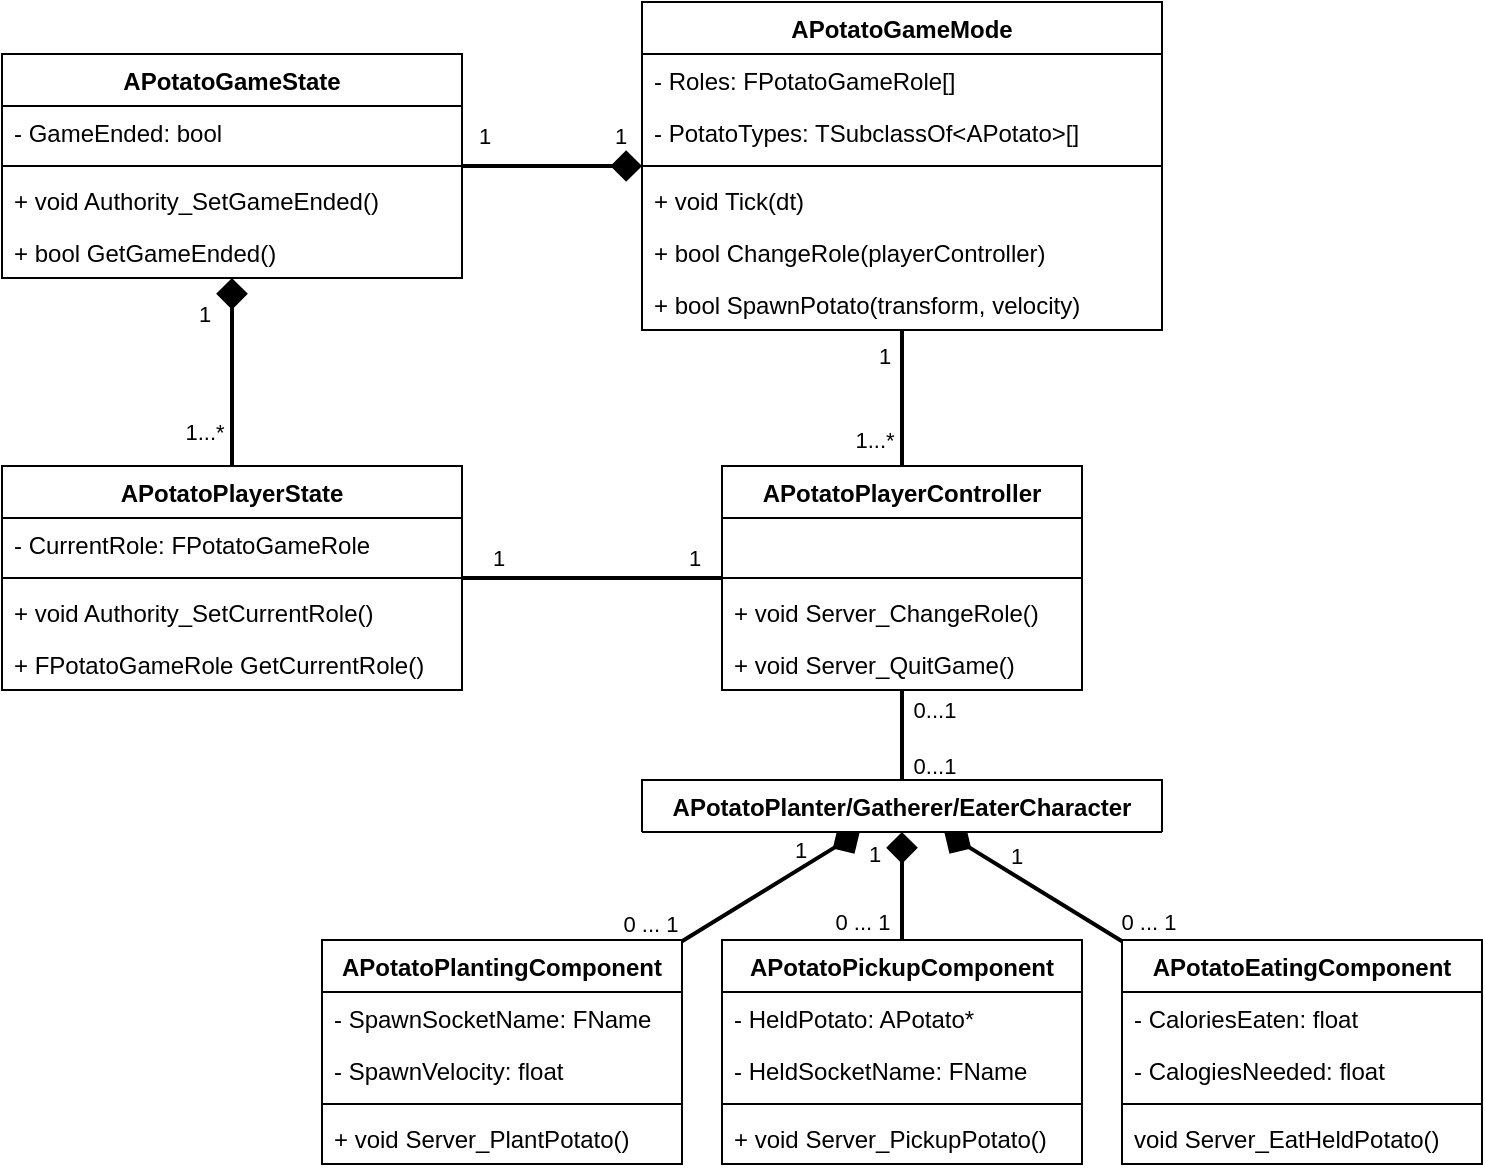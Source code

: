 <mxfile version="13.5.7" type="device"><diagram id="C5RBs43oDa-KdzZeNtuy" name="Page-1"><mxGraphModel dx="1086" dy="1967" grid="1" gridSize="10" guides="1" tooltips="1" connect="1" arrows="1" fold="1" page="1" pageScale="1" pageWidth="827" pageHeight="1169" math="0" shadow="0"><root><mxCell id="WIyWlLk6GJQsqaUBKTNV-0"/><mxCell id="WIyWlLk6GJQsqaUBKTNV-1" parent="WIyWlLk6GJQsqaUBKTNV-0"/><mxCell id="cgWJxCEFA99EDSW1PhdF-64" value="" style="rounded=0;orthogonalLoop=1;jettySize=auto;html=1;endArrow=diamond;endFill=1;endSize=11;strokeWidth=2;shadow=0;" parent="WIyWlLk6GJQsqaUBKTNV-1" source="cgWJxCEFA99EDSW1PhdF-120" target="cgWJxCEFA99EDSW1PhdF-100" edge="1"><mxGeometry x="0.6" y="9" relative="1" as="geometry"><mxPoint x="220" y="-130.0" as="sourcePoint"/><mxPoint x="230" y="-172.0" as="targetPoint"/><mxPoint as="offset"/></mxGeometry></mxCell><mxCell id="cgWJxCEFA99EDSW1PhdF-65" value="1...*" style="edgeLabel;html=1;align=center;verticalAlign=middle;resizable=0;points=[];labelBackgroundColor=none;" parent="cgWJxCEFA99EDSW1PhdF-64" vertex="1" connectable="0"><mxGeometry x="-0.62" y="-1" relative="1" as="geometry"><mxPoint x="-15" y="1" as="offset"/></mxGeometry></mxCell><mxCell id="cgWJxCEFA99EDSW1PhdF-66" value="1" style="edgeLabel;html=1;align=center;verticalAlign=middle;resizable=0;points=[];labelBackgroundColor=none;" parent="cgWJxCEFA99EDSW1PhdF-64" vertex="1" connectable="0"><mxGeometry x="0.613" y="2" relative="1" as="geometry"><mxPoint x="-12" as="offset"/></mxGeometry></mxCell><mxCell id="cgWJxCEFA99EDSW1PhdF-67" value="" style="rounded=0;orthogonalLoop=1;jettySize=auto;html=1;endArrow=diamond;endFill=1;strokeWidth=2;endSize=11;shadow=0;" parent="WIyWlLk6GJQsqaUBKTNV-1" source="cgWJxCEFA99EDSW1PhdF-100" target="cgWJxCEFA99EDSW1PhdF-108" edge="1"><mxGeometry relative="1" as="geometry"><mxPoint x="310" y="-241" as="sourcePoint"/><mxPoint x="370" y="-241" as="targetPoint"/></mxGeometry></mxCell><mxCell id="cgWJxCEFA99EDSW1PhdF-68" value="1" style="edgeLabel;html=1;align=center;verticalAlign=middle;resizable=0;points=[];labelBackgroundColor=none;" parent="cgWJxCEFA99EDSW1PhdF-67" vertex="1" connectable="0"><mxGeometry x="-0.71" y="-2" relative="1" as="geometry"><mxPoint x="-2" y="-17" as="offset"/></mxGeometry></mxCell><mxCell id="cgWJxCEFA99EDSW1PhdF-69" value="1" style="edgeLabel;html=1;align=center;verticalAlign=middle;resizable=0;points=[];labelBackgroundColor=none;" parent="cgWJxCEFA99EDSW1PhdF-67" vertex="1" connectable="0"><mxGeometry x="0.787" y="3" relative="1" as="geometry"><mxPoint x="-2.2" y="-12" as="offset"/></mxGeometry></mxCell><mxCell id="cgWJxCEFA99EDSW1PhdF-70" value="" style="edgeStyle=none;rounded=0;orthogonalLoop=1;jettySize=auto;html=1;endArrow=none;endFill=0;endSize=11;strokeWidth=2;shadow=0;" parent="WIyWlLk6GJQsqaUBKTNV-1" source="cgWJxCEFA99EDSW1PhdF-115" target="cgWJxCEFA99EDSW1PhdF-108" edge="1"><mxGeometry relative="1" as="geometry"><mxPoint x="480" y="-130.0" as="sourcePoint"/><mxPoint x="450" y="-172.0" as="targetPoint"/></mxGeometry></mxCell><mxCell id="cgWJxCEFA99EDSW1PhdF-71" value="1" style="edgeLabel;html=1;align=center;verticalAlign=middle;resizable=0;points=[];labelBackgroundColor=none;" parent="cgWJxCEFA99EDSW1PhdF-70" vertex="1" connectable="0"><mxGeometry x="0.647" relative="1" as="geometry"><mxPoint x="-9" y="1" as="offset"/></mxGeometry></mxCell><mxCell id="cgWJxCEFA99EDSW1PhdF-72" value="1...*" style="edgeLabel;html=1;align=center;verticalAlign=middle;resizable=0;points=[];labelBackgroundColor=none;" parent="cgWJxCEFA99EDSW1PhdF-70" vertex="1" connectable="0"><mxGeometry x="-0.509" relative="1" as="geometry"><mxPoint x="-14" y="3.22" as="offset"/></mxGeometry></mxCell><mxCell id="cgWJxCEFA99EDSW1PhdF-73" value="" style="edgeStyle=none;rounded=0;orthogonalLoop=1;jettySize=auto;html=1;endArrow=none;endFill=0;endSize=11;strokeWidth=2;shadow=0;" parent="WIyWlLk6GJQsqaUBKTNV-1" source="cgWJxCEFA99EDSW1PhdF-120" target="cgWJxCEFA99EDSW1PhdF-115" edge="1"><mxGeometry relative="1" as="geometry"><mxPoint x="300" y="-61.0" as="sourcePoint"/><mxPoint x="400" y="-61.0" as="targetPoint"/></mxGeometry></mxCell><mxCell id="cgWJxCEFA99EDSW1PhdF-74" value="1" style="edgeLabel;html=1;align=center;verticalAlign=middle;resizable=0;points=[];labelBackgroundColor=none;" parent="cgWJxCEFA99EDSW1PhdF-73" vertex="1" connectable="0"><mxGeometry x="-0.724" y="1" relative="1" as="geometry"><mxPoint y="-9" as="offset"/></mxGeometry></mxCell><mxCell id="cgWJxCEFA99EDSW1PhdF-75" value="1" style="edgeLabel;html=1;align=center;verticalAlign=middle;resizable=0;points=[];labelBackgroundColor=none;" parent="cgWJxCEFA99EDSW1PhdF-73" vertex="1" connectable="0"><mxGeometry x="0.786" relative="1" as="geometry"><mxPoint y="-10" as="offset"/></mxGeometry></mxCell><mxCell id="cgWJxCEFA99EDSW1PhdF-76" value="" style="edgeStyle=none;rounded=0;orthogonalLoop=1;jettySize=auto;html=1;endArrow=none;endFill=0;endSize=11;strokeWidth=2;shadow=0;" parent="WIyWlLk6GJQsqaUBKTNV-1" source="cgWJxCEFA99EDSW1PhdF-126" target="cgWJxCEFA99EDSW1PhdF-115" edge="1"><mxGeometry x="0.089" y="-26" relative="1" as="geometry"><mxPoint x="480" y="60.0" as="sourcePoint"/><mxPoint x="469.105" y="8" as="targetPoint"/><Array as="points"/><mxPoint as="offset"/></mxGeometry></mxCell><mxCell id="cgWJxCEFA99EDSW1PhdF-77" value="0...1" style="edgeLabel;html=1;align=center;verticalAlign=middle;resizable=0;points=[];labelBackgroundColor=none;" parent="cgWJxCEFA99EDSW1PhdF-76" vertex="1" connectable="0"><mxGeometry x="0.851" y="-2" relative="1" as="geometry"><mxPoint x="14" y="6.67" as="offset"/></mxGeometry></mxCell><mxCell id="cgWJxCEFA99EDSW1PhdF-78" value="0...1" style="edgeLabel;html=1;align=center;verticalAlign=middle;resizable=0;points=[];labelBackgroundColor=none;" parent="cgWJxCEFA99EDSW1PhdF-76" vertex="1" connectable="0"><mxGeometry x="-0.868" y="-1" relative="1" as="geometry"><mxPoint x="15" y="-4.29" as="offset"/></mxGeometry></mxCell><mxCell id="cgWJxCEFA99EDSW1PhdF-108" value="APotatoGameMode" style="swimlane;fontStyle=1;align=center;verticalAlign=top;childLayout=stackLayout;horizontal=1;startSize=26;horizontalStack=0;resizeParent=1;resizeParentMax=0;resizeLast=0;collapsible=1;marginBottom=0;" parent="WIyWlLk6GJQsqaUBKTNV-1" vertex="1"><mxGeometry x="350" y="-349" width="260" height="164" as="geometry"/></mxCell><mxCell id="cgWJxCEFA99EDSW1PhdF-109" value="- Roles: FPotatoGameRole[]" style="text;strokeColor=none;fillColor=none;align=left;verticalAlign=top;spacingLeft=4;spacingRight=4;overflow=hidden;rotatable=0;points=[[0,0.5],[1,0.5]];portConstraint=eastwest;" parent="cgWJxCEFA99EDSW1PhdF-108" vertex="1"><mxGeometry y="26" width="260" height="26" as="geometry"/></mxCell><mxCell id="cgWJxCEFA99EDSW1PhdF-112" value="- PotatoTypes: TSubclassOf&lt;APotato&gt;[]" style="text;strokeColor=none;fillColor=none;align=left;verticalAlign=top;spacingLeft=4;spacingRight=4;overflow=hidden;rotatable=0;points=[[0,0.5],[1,0.5]];portConstraint=eastwest;" parent="cgWJxCEFA99EDSW1PhdF-108" vertex="1"><mxGeometry y="52" width="260" height="26" as="geometry"/></mxCell><mxCell id="cgWJxCEFA99EDSW1PhdF-110" value="" style="line;strokeWidth=1;fillColor=none;align=left;verticalAlign=middle;spacingTop=-1;spacingLeft=3;spacingRight=3;rotatable=0;labelPosition=right;points=[];portConstraint=eastwest;" parent="cgWJxCEFA99EDSW1PhdF-108" vertex="1"><mxGeometry y="78" width="260" height="8" as="geometry"/></mxCell><mxCell id="cgWJxCEFA99EDSW1PhdF-111" value="+ void Tick(dt)" style="text;strokeColor=none;fillColor=none;align=left;verticalAlign=top;spacingLeft=4;spacingRight=4;overflow=hidden;rotatable=0;points=[[0,0.5],[1,0.5]];portConstraint=eastwest;" parent="cgWJxCEFA99EDSW1PhdF-108" vertex="1"><mxGeometry y="86" width="260" height="26" as="geometry"/></mxCell><mxCell id="cgWJxCEFA99EDSW1PhdF-113" value="+ bool ChangeRole(playerController)&#10;" style="text;strokeColor=none;fillColor=none;align=left;verticalAlign=top;spacingLeft=4;spacingRight=4;overflow=hidden;rotatable=0;points=[[0,0.5],[1,0.5]];portConstraint=eastwest;" parent="cgWJxCEFA99EDSW1PhdF-108" vertex="1"><mxGeometry y="112" width="260" height="26" as="geometry"/></mxCell><mxCell id="cgWJxCEFA99EDSW1PhdF-114" value="+ bool SpawnPotato(transform, velocity)" style="text;strokeColor=none;fillColor=none;align=left;verticalAlign=top;spacingLeft=4;spacingRight=4;overflow=hidden;rotatable=0;points=[[0,0.5],[1,0.5]];portConstraint=eastwest;" parent="cgWJxCEFA99EDSW1PhdF-108" vertex="1"><mxGeometry y="138" width="260" height="26" as="geometry"/></mxCell><mxCell id="cgWJxCEFA99EDSW1PhdF-100" value="APotatoGameState" style="swimlane;fontStyle=1;align=center;verticalAlign=top;childLayout=stackLayout;horizontal=1;startSize=26;horizontalStack=0;resizeParent=1;resizeParentMax=0;resizeLast=0;collapsible=1;marginBottom=0;" parent="WIyWlLk6GJQsqaUBKTNV-1" vertex="1"><mxGeometry x="30" y="-323" width="230" height="112" as="geometry"/></mxCell><mxCell id="cgWJxCEFA99EDSW1PhdF-101" value="- GameEnded: bool" style="text;strokeColor=none;fillColor=none;align=left;verticalAlign=top;spacingLeft=4;spacingRight=4;overflow=hidden;rotatable=0;points=[[0,0.5],[1,0.5]];portConstraint=eastwest;" parent="cgWJxCEFA99EDSW1PhdF-100" vertex="1"><mxGeometry y="26" width="230" height="26" as="geometry"/></mxCell><mxCell id="cgWJxCEFA99EDSW1PhdF-102" value="" style="line;strokeWidth=1;fillColor=none;align=left;verticalAlign=middle;spacingTop=-1;spacingLeft=3;spacingRight=3;rotatable=0;labelPosition=right;points=[];portConstraint=eastwest;" parent="cgWJxCEFA99EDSW1PhdF-100" vertex="1"><mxGeometry y="52" width="230" height="8" as="geometry"/></mxCell><mxCell id="cgWJxCEFA99EDSW1PhdF-103" value="+ void Authority_SetGameEnded()" style="text;strokeColor=none;fillColor=none;align=left;verticalAlign=top;spacingLeft=4;spacingRight=4;overflow=hidden;rotatable=0;points=[[0,0.5],[1,0.5]];portConstraint=eastwest;" parent="cgWJxCEFA99EDSW1PhdF-100" vertex="1"><mxGeometry y="60" width="230" height="26" as="geometry"/></mxCell><mxCell id="cgWJxCEFA99EDSW1PhdF-125" value="+ bool GetGameEnded()" style="text;strokeColor=none;fillColor=none;align=left;verticalAlign=top;spacingLeft=4;spacingRight=4;overflow=hidden;rotatable=0;points=[[0,0.5],[1,0.5]];portConstraint=eastwest;" parent="cgWJxCEFA99EDSW1PhdF-100" vertex="1"><mxGeometry y="86" width="230" height="26" as="geometry"/></mxCell><mxCell id="cgWJxCEFA99EDSW1PhdF-120" value="APotatoPlayerState" style="swimlane;fontStyle=1;align=center;verticalAlign=top;childLayout=stackLayout;horizontal=1;startSize=26;horizontalStack=0;resizeParent=1;resizeParentMax=0;resizeLast=0;collapsible=1;marginBottom=0;" parent="WIyWlLk6GJQsqaUBKTNV-1" vertex="1"><mxGeometry x="30" y="-117" width="230" height="112" as="geometry"/></mxCell><mxCell id="cgWJxCEFA99EDSW1PhdF-121" value="- CurrentRole: FPotatoGameRole" style="text;strokeColor=none;fillColor=none;align=left;verticalAlign=top;spacingLeft=4;spacingRight=4;overflow=hidden;rotatable=0;points=[[0,0.5],[1,0.5]];portConstraint=eastwest;" parent="cgWJxCEFA99EDSW1PhdF-120" vertex="1"><mxGeometry y="26" width="230" height="26" as="geometry"/></mxCell><mxCell id="cgWJxCEFA99EDSW1PhdF-122" value="" style="line;strokeWidth=1;fillColor=none;align=left;verticalAlign=middle;spacingTop=-1;spacingLeft=3;spacingRight=3;rotatable=0;labelPosition=right;points=[];portConstraint=eastwest;" parent="cgWJxCEFA99EDSW1PhdF-120" vertex="1"><mxGeometry y="52" width="230" height="8" as="geometry"/></mxCell><mxCell id="cgWJxCEFA99EDSW1PhdF-123" value="+ void Authority_SetCurrentRole()" style="text;strokeColor=none;fillColor=none;align=left;verticalAlign=top;spacingLeft=4;spacingRight=4;overflow=hidden;rotatable=0;points=[[0,0.5],[1,0.5]];portConstraint=eastwest;" parent="cgWJxCEFA99EDSW1PhdF-120" vertex="1"><mxGeometry y="60" width="230" height="26" as="geometry"/></mxCell><mxCell id="cgWJxCEFA99EDSW1PhdF-124" value="+ FPotatoGameRole GetCurrentRole()" style="text;strokeColor=none;fillColor=none;align=left;verticalAlign=top;spacingLeft=4;spacingRight=4;overflow=hidden;rotatable=0;points=[[0,0.5],[1,0.5]];portConstraint=eastwest;" parent="cgWJxCEFA99EDSW1PhdF-120" vertex="1"><mxGeometry y="86" width="230" height="26" as="geometry"/></mxCell><mxCell id="cgWJxCEFA99EDSW1PhdF-115" value="APotatoPlayerController" style="swimlane;fontStyle=1;align=center;verticalAlign=top;childLayout=stackLayout;horizontal=1;startSize=26;horizontalStack=0;resizeParent=1;resizeParentMax=0;resizeLast=0;collapsible=1;marginBottom=0;" parent="WIyWlLk6GJQsqaUBKTNV-1" vertex="1"><mxGeometry x="390" y="-117" width="180" height="112" as="geometry"/></mxCell><mxCell id="cgWJxCEFA99EDSW1PhdF-116" value=" " style="text;strokeColor=none;fillColor=none;align=left;verticalAlign=top;spacingLeft=4;spacingRight=4;overflow=hidden;rotatable=0;points=[[0,0.5],[1,0.5]];portConstraint=eastwest;" parent="cgWJxCEFA99EDSW1PhdF-115" vertex="1"><mxGeometry y="26" width="180" height="26" as="geometry"/></mxCell><mxCell id="cgWJxCEFA99EDSW1PhdF-117" value="" style="line;strokeWidth=1;fillColor=none;align=left;verticalAlign=middle;spacingTop=-1;spacingLeft=3;spacingRight=3;rotatable=0;labelPosition=right;points=[];portConstraint=eastwest;" parent="cgWJxCEFA99EDSW1PhdF-115" vertex="1"><mxGeometry y="52" width="180" height="8" as="geometry"/></mxCell><mxCell id="cgWJxCEFA99EDSW1PhdF-118" value="+ void Server_ChangeRole()" style="text;strokeColor=none;fillColor=none;align=left;verticalAlign=top;spacingLeft=4;spacingRight=4;overflow=hidden;rotatable=0;points=[[0,0.5],[1,0.5]];portConstraint=eastwest;" parent="cgWJxCEFA99EDSW1PhdF-115" vertex="1"><mxGeometry y="60" width="180" height="26" as="geometry"/></mxCell><mxCell id="cgWJxCEFA99EDSW1PhdF-119" value="+ void Server_QuitGame()" style="text;strokeColor=none;fillColor=none;align=left;verticalAlign=top;spacingLeft=4;spacingRight=4;overflow=hidden;rotatable=0;points=[[0,0.5],[1,0.5]];portConstraint=eastwest;" parent="cgWJxCEFA99EDSW1PhdF-115" vertex="1"><mxGeometry y="86" width="180" height="26" as="geometry"/></mxCell><mxCell id="cgWJxCEFA99EDSW1PhdF-138" value="" style="rounded=0;orthogonalLoop=1;jettySize=auto;html=1;endArrow=diamond;endFill=1;endSize=11;strokeWidth=2;shadow=0;" parent="WIyWlLk6GJQsqaUBKTNV-1" source="cgWJxCEFA99EDSW1PhdF-131" target="cgWJxCEFA99EDSW1PhdF-126" edge="1"><mxGeometry x="0.6" y="9" relative="1" as="geometry"><mxPoint x="155" y="-107" as="sourcePoint"/><mxPoint x="155" y="-201" as="targetPoint"/><mxPoint as="offset"/></mxGeometry></mxCell><mxCell id="cgWJxCEFA99EDSW1PhdF-139" value="0 ... 1" style="edgeLabel;html=1;align=center;verticalAlign=middle;resizable=0;points=[];labelBackgroundColor=none;" parent="cgWJxCEFA99EDSW1PhdF-138" vertex="1" connectable="0"><mxGeometry x="-0.62" y="-1" relative="1" as="geometry"><mxPoint x="-33.57" y="1" as="offset"/></mxGeometry></mxCell><mxCell id="cgWJxCEFA99EDSW1PhdF-140" value="1" style="edgeLabel;html=1;align=center;verticalAlign=middle;resizable=0;points=[];labelBackgroundColor=none;" parent="cgWJxCEFA99EDSW1PhdF-138" vertex="1" connectable="0"><mxGeometry x="0.613" y="2" relative="1" as="geometry"><mxPoint x="-12" as="offset"/></mxGeometry></mxCell><mxCell id="cgWJxCEFA99EDSW1PhdF-149" value="" style="rounded=0;orthogonalLoop=1;jettySize=auto;html=1;endArrow=diamond;endFill=1;endSize=11;strokeWidth=2;shadow=0;" parent="WIyWlLk6GJQsqaUBKTNV-1" source="cgWJxCEFA99EDSW1PhdF-141" target="cgWJxCEFA99EDSW1PhdF-126" edge="1"><mxGeometry x="0.6" y="9" relative="1" as="geometry"><mxPoint x="372.885" y="190.0" as="sourcePoint"/><mxPoint x="432.115" y="146" as="targetPoint"/><mxPoint as="offset"/></mxGeometry></mxCell><mxCell id="cgWJxCEFA99EDSW1PhdF-150" value="0 ... 1" style="edgeLabel;html=1;align=center;verticalAlign=middle;resizable=0;points=[];labelBackgroundColor=none;" parent="cgWJxCEFA99EDSW1PhdF-149" vertex="1" connectable="0"><mxGeometry x="-0.62" y="-1" relative="1" as="geometry"><mxPoint x="-21" y="1" as="offset"/></mxGeometry></mxCell><mxCell id="cgWJxCEFA99EDSW1PhdF-151" value="1" style="edgeLabel;html=1;align=center;verticalAlign=middle;resizable=0;points=[];labelBackgroundColor=none;" parent="cgWJxCEFA99EDSW1PhdF-149" vertex="1" connectable="0"><mxGeometry x="0.613" y="2" relative="1" as="geometry"><mxPoint x="-12" as="offset"/></mxGeometry></mxCell><mxCell id="cgWJxCEFA99EDSW1PhdF-152" value="" style="rounded=0;orthogonalLoop=1;jettySize=auto;html=1;endArrow=diamond;endFill=1;endSize=11;strokeWidth=2;shadow=0;" parent="WIyWlLk6GJQsqaUBKTNV-1" source="cgWJxCEFA99EDSW1PhdF-145" target="cgWJxCEFA99EDSW1PhdF-126" edge="1"><mxGeometry x="0.6" y="9" relative="1" as="geometry"><mxPoint x="490" y="190.0" as="sourcePoint"/><mxPoint x="490" y="146" as="targetPoint"/><mxPoint as="offset"/></mxGeometry></mxCell><mxCell id="cgWJxCEFA99EDSW1PhdF-153" value="0 ... 1" style="edgeLabel;html=1;align=center;verticalAlign=middle;resizable=0;points=[];labelBackgroundColor=none;" parent="cgWJxCEFA99EDSW1PhdF-152" vertex="1" connectable="0"><mxGeometry x="-0.62" y="-1" relative="1" as="geometry"><mxPoint x="29.73" y="1" as="offset"/></mxGeometry></mxCell><mxCell id="cgWJxCEFA99EDSW1PhdF-154" value="1" style="edgeLabel;html=1;align=center;verticalAlign=middle;resizable=0;points=[];labelBackgroundColor=none;" parent="cgWJxCEFA99EDSW1PhdF-152" vertex="1" connectable="0"><mxGeometry x="0.613" y="2" relative="1" as="geometry"><mxPoint x="19.15" y="-0.74" as="offset"/></mxGeometry></mxCell><mxCell id="cgWJxCEFA99EDSW1PhdF-141" value="APotatoPickupComponent" style="swimlane;fontStyle=1;align=center;verticalAlign=top;childLayout=stackLayout;horizontal=1;startSize=26;horizontalStack=0;resizeParent=1;resizeParentMax=0;resizeLast=0;collapsible=1;marginBottom=0;" parent="WIyWlLk6GJQsqaUBKTNV-1" vertex="1"><mxGeometry x="390" y="120" width="180" height="112" as="geometry"/></mxCell><mxCell id="cgWJxCEFA99EDSW1PhdF-142" value="- HeldPotato: APotato*" style="text;strokeColor=none;fillColor=none;align=left;verticalAlign=top;spacingLeft=4;spacingRight=4;overflow=hidden;rotatable=0;points=[[0,0.5],[1,0.5]];portConstraint=eastwest;" parent="cgWJxCEFA99EDSW1PhdF-141" vertex="1"><mxGeometry y="26" width="180" height="26" as="geometry"/></mxCell><mxCell id="AkIApT85r_SBkD4BWlG5-1" value="- HeldSocketName: FName" style="text;strokeColor=none;fillColor=none;align=left;verticalAlign=top;spacingLeft=4;spacingRight=4;overflow=hidden;rotatable=0;points=[[0,0.5],[1,0.5]];portConstraint=eastwest;" vertex="1" parent="cgWJxCEFA99EDSW1PhdF-141"><mxGeometry y="52" width="180" height="26" as="geometry"/></mxCell><mxCell id="cgWJxCEFA99EDSW1PhdF-143" value="" style="line;strokeWidth=1;fillColor=none;align=left;verticalAlign=middle;spacingTop=-1;spacingLeft=3;spacingRight=3;rotatable=0;labelPosition=right;points=[];portConstraint=eastwest;" parent="cgWJxCEFA99EDSW1PhdF-141" vertex="1"><mxGeometry y="78" width="180" height="8" as="geometry"/></mxCell><mxCell id="cgWJxCEFA99EDSW1PhdF-144" value="+ void Server_PickupPotato()" style="text;strokeColor=none;fillColor=none;align=left;verticalAlign=top;spacingLeft=4;spacingRight=4;overflow=hidden;rotatable=0;points=[[0,0.5],[1,0.5]];portConstraint=eastwest;" parent="cgWJxCEFA99EDSW1PhdF-141" vertex="1"><mxGeometry y="86" width="180" height="26" as="geometry"/></mxCell><mxCell id="cgWJxCEFA99EDSW1PhdF-145" value="APotatoEatingComponent" style="swimlane;fontStyle=1;align=center;verticalAlign=top;childLayout=stackLayout;horizontal=1;startSize=26;horizontalStack=0;resizeParent=1;resizeParentMax=0;resizeLast=0;collapsible=1;marginBottom=0;" parent="WIyWlLk6GJQsqaUBKTNV-1" vertex="1"><mxGeometry x="590" y="120" width="180" height="112" as="geometry"/></mxCell><mxCell id="cgWJxCEFA99EDSW1PhdF-146" value="- CaloriesEaten: float" style="text;strokeColor=none;fillColor=none;align=left;verticalAlign=top;spacingLeft=4;spacingRight=4;overflow=hidden;rotatable=0;points=[[0,0.5],[1,0.5]];portConstraint=eastwest;" parent="cgWJxCEFA99EDSW1PhdF-145" vertex="1"><mxGeometry y="26" width="180" height="26" as="geometry"/></mxCell><mxCell id="AkIApT85r_SBkD4BWlG5-6" value="- CalogiesNeeded: float" style="text;strokeColor=none;fillColor=none;align=left;verticalAlign=top;spacingLeft=4;spacingRight=4;overflow=hidden;rotatable=0;points=[[0,0.5],[1,0.5]];portConstraint=eastwest;" vertex="1" parent="cgWJxCEFA99EDSW1PhdF-145"><mxGeometry y="52" width="180" height="26" as="geometry"/></mxCell><mxCell id="cgWJxCEFA99EDSW1PhdF-147" value="" style="line;strokeWidth=1;fillColor=none;align=left;verticalAlign=middle;spacingTop=-1;spacingLeft=3;spacingRight=3;rotatable=0;labelPosition=right;points=[];portConstraint=eastwest;" parent="cgWJxCEFA99EDSW1PhdF-145" vertex="1"><mxGeometry y="78" width="180" height="8" as="geometry"/></mxCell><mxCell id="cgWJxCEFA99EDSW1PhdF-148" value="void Server_EatHeldPotato()" style="text;strokeColor=none;fillColor=none;align=left;verticalAlign=top;spacingLeft=4;spacingRight=4;overflow=hidden;rotatable=0;points=[[0,0.5],[1,0.5]];portConstraint=eastwest;" parent="cgWJxCEFA99EDSW1PhdF-145" vertex="1"><mxGeometry y="86" width="180" height="26" as="geometry"/></mxCell><mxCell id="cgWJxCEFA99EDSW1PhdF-131" value="APotatoPlantingComponent" style="swimlane;fontStyle=1;align=center;verticalAlign=top;childLayout=stackLayout;horizontal=1;startSize=26;horizontalStack=0;resizeParent=1;resizeParentMax=0;resizeLast=0;collapsible=1;marginBottom=0;" parent="WIyWlLk6GJQsqaUBKTNV-1" vertex="1"><mxGeometry x="190" y="120" width="180" height="112" as="geometry"/></mxCell><mxCell id="cgWJxCEFA99EDSW1PhdF-132" value="- SpawnSocketName: FName" style="text;strokeColor=none;fillColor=none;align=left;verticalAlign=top;spacingLeft=4;spacingRight=4;overflow=hidden;rotatable=0;points=[[0,0.5],[1,0.5]];portConstraint=eastwest;" parent="cgWJxCEFA99EDSW1PhdF-131" vertex="1"><mxGeometry y="26" width="180" height="26" as="geometry"/></mxCell><mxCell id="AkIApT85r_SBkD4BWlG5-0" value="- SpawnVelocity: float" style="text;strokeColor=none;fillColor=none;align=left;verticalAlign=top;spacingLeft=4;spacingRight=4;overflow=hidden;rotatable=0;points=[[0,0.5],[1,0.5]];portConstraint=eastwest;" vertex="1" parent="cgWJxCEFA99EDSW1PhdF-131"><mxGeometry y="52" width="180" height="26" as="geometry"/></mxCell><mxCell id="cgWJxCEFA99EDSW1PhdF-133" value="" style="line;strokeWidth=1;fillColor=none;align=left;verticalAlign=middle;spacingTop=-1;spacingLeft=3;spacingRight=3;rotatable=0;labelPosition=right;points=[];portConstraint=eastwest;" parent="cgWJxCEFA99EDSW1PhdF-131" vertex="1"><mxGeometry y="78" width="180" height="8" as="geometry"/></mxCell><mxCell id="cgWJxCEFA99EDSW1PhdF-134" value="+ void Server_PlantPotato()" style="text;strokeColor=none;fillColor=none;align=left;verticalAlign=top;spacingLeft=4;spacingRight=4;overflow=hidden;rotatable=0;points=[[0,0.5],[1,0.5]];portConstraint=eastwest;" parent="cgWJxCEFA99EDSW1PhdF-131" vertex="1"><mxGeometry y="86" width="180" height="26" as="geometry"/></mxCell><mxCell id="cgWJxCEFA99EDSW1PhdF-126" value="APotatoPlanter/Gatherer/EaterCharacter" style="swimlane;fontStyle=1;align=center;verticalAlign=top;childLayout=stackLayout;horizontal=1;startSize=26;horizontalStack=0;resizeParent=1;resizeParentMax=0;resizeLast=0;collapsible=1;marginBottom=0;" parent="WIyWlLk6GJQsqaUBKTNV-1" vertex="1" collapsed="1"><mxGeometry x="350" y="40" width="260" height="26" as="geometry"><mxRectangle x="335" y="40" width="290" height="34" as="alternateBounds"/></mxGeometry></mxCell><mxCell id="cgWJxCEFA99EDSW1PhdF-128" value="" style="line;strokeWidth=1;fillColor=none;align=left;verticalAlign=middle;spacingTop=-1;spacingLeft=3;spacingRight=3;rotatable=0;labelPosition=right;points=[];portConstraint=eastwest;" parent="cgWJxCEFA99EDSW1PhdF-126" vertex="1"><mxGeometry y="26" width="260" height="8" as="geometry"/></mxCell></root></mxGraphModel></diagram></mxfile>